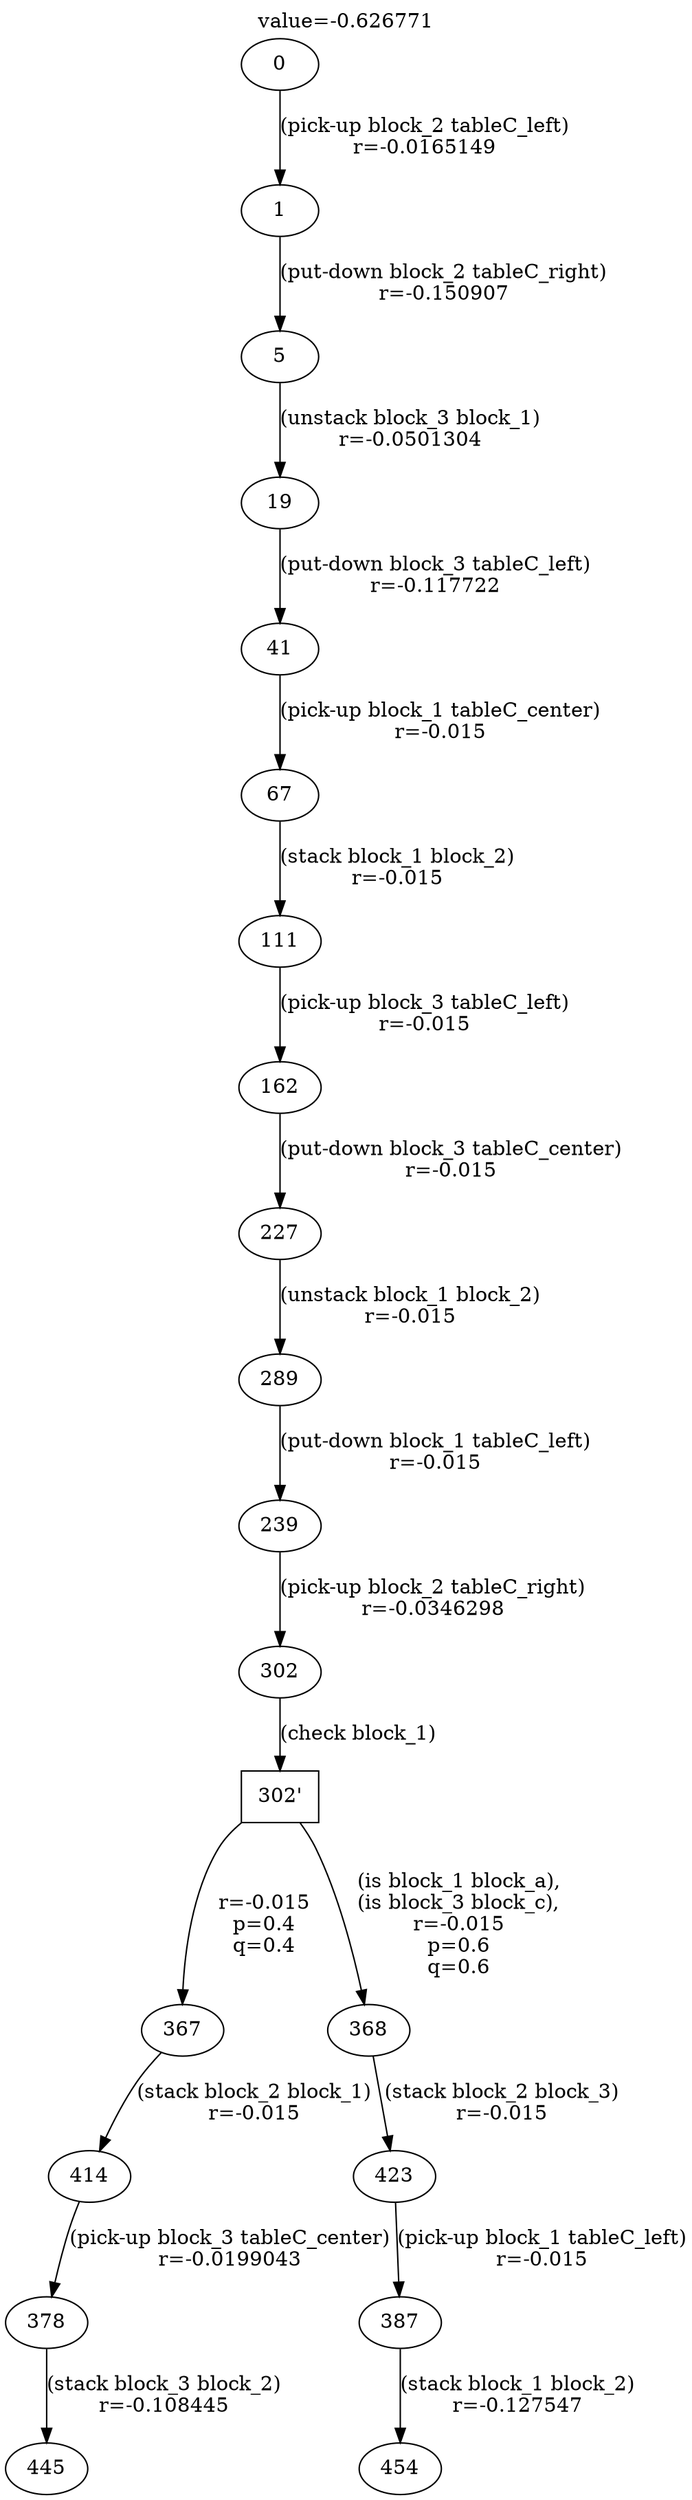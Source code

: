 digraph g{
label="value=-0.626771"
labelloc=top
0->1 [ label="(pick-up block_2 tableC_left)
r=-0.0165149" ];
1->5 [ label="(put-down block_2 tableC_right)
r=-0.150907" ];
5->19 [ label="(unstack block_3 block_1)
r=-0.0501304" ];
19->41 [ label="(put-down block_3 tableC_left)
r=-0.117722" ];
41->67 [ label="(pick-up block_1 tableC_center)
r=-0.015" ];
67->111 [ label="(stack block_1 block_2)
r=-0.015" ];
111->162 [ label="(pick-up block_3 tableC_left)
r=-0.015" ];
162->227 [ label="(put-down block_3 tableC_center)
r=-0.015" ];
227->289 [ label="(unstack block_1 block_2)
r=-0.015" ];
289->239 [ label="(put-down block_1 tableC_left)
r=-0.015" ];
239->302 [ label="(pick-up block_2 tableC_right)
r=-0.0346298" ];
"302'" [ shape=box ] ;
302->"302'" [ label="(check block_1)" ];
"302'"->367 [ label="
r=-0.015
p=0.4
q=0.4" ];
367->414 [ label="(stack block_2 block_1)
r=-0.015" ];
414->378 [ label="(pick-up block_3 tableC_center)
r=-0.0199043" ];
378->445 [ label="(stack block_3 block_2)
r=-0.108445" ];
"302'"->368 [ label="
(is block_1 block_a),
(is block_3 block_c),
r=-0.015
p=0.6
q=0.6" ];
368->423 [ label="(stack block_2 block_3)
r=-0.015" ];
423->387 [ label="(pick-up block_1 tableC_left)
r=-0.015" ];
387->454 [ label="(stack block_1 block_2)
r=-0.127547" ];
}

